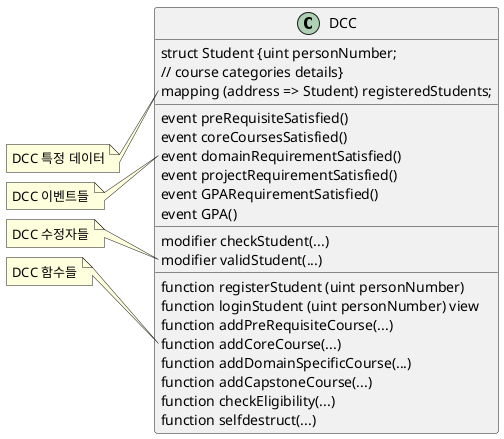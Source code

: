 @startuml
'https://plantuml.com/class-diagram

class DCC {
struct Student {uint personNumber;
                // course categories details}
mapping (address => Student) registeredStudents;
__
event preRequisiteSatisfied()
event coreCoursesSatisfied()
event domainRequirementSatisfied()
event projectRequirementSatisfied()
event GPARequirementSatisfied()
event GPA()
__
modifier checkStudent(...)
modifier validStudent(...)
__
function registerStudent (uint personNumber)
function loginStudent (uint personNumber) view
function addPreRequisiteCourse(...)
function addCoreCourse(...)
function addDomainSpecificCourse(...)
function addCapstoneCourse(...)
function checkEligibility(...)
function selfdestruct(...)
}

note left of DCC::mapping
DCC 특정 데이터
end note
note left of DCC::domainRequirementSatisfied
DCC 이벤트들
end note
note left of DCC::validStudent
DCC 수정자들
end note
note left of DCC::addCoreCourse
DCC 함수들
end note

@enduml